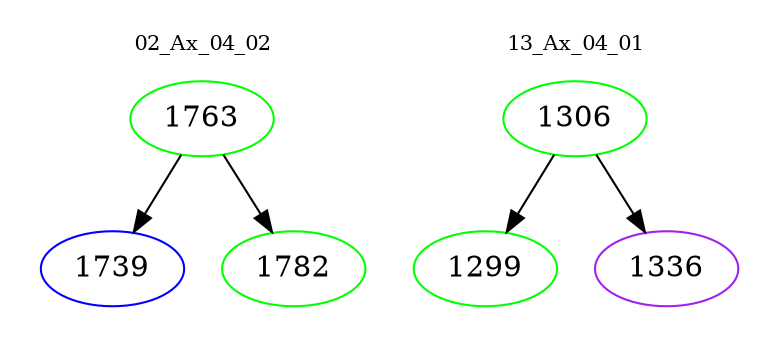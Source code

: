digraph{
subgraph cluster_0 {
color = white
label = "02_Ax_04_02";
fontsize=10;
T0_1763 [label="1763", color="green"]
T0_1763 -> T0_1739 [color="black"]
T0_1739 [label="1739", color="blue"]
T0_1763 -> T0_1782 [color="black"]
T0_1782 [label="1782", color="green"]
}
subgraph cluster_1 {
color = white
label = "13_Ax_04_01";
fontsize=10;
T1_1306 [label="1306", color="green"]
T1_1306 -> T1_1299 [color="black"]
T1_1299 [label="1299", color="green"]
T1_1306 -> T1_1336 [color="black"]
T1_1336 [label="1336", color="purple"]
}
}
